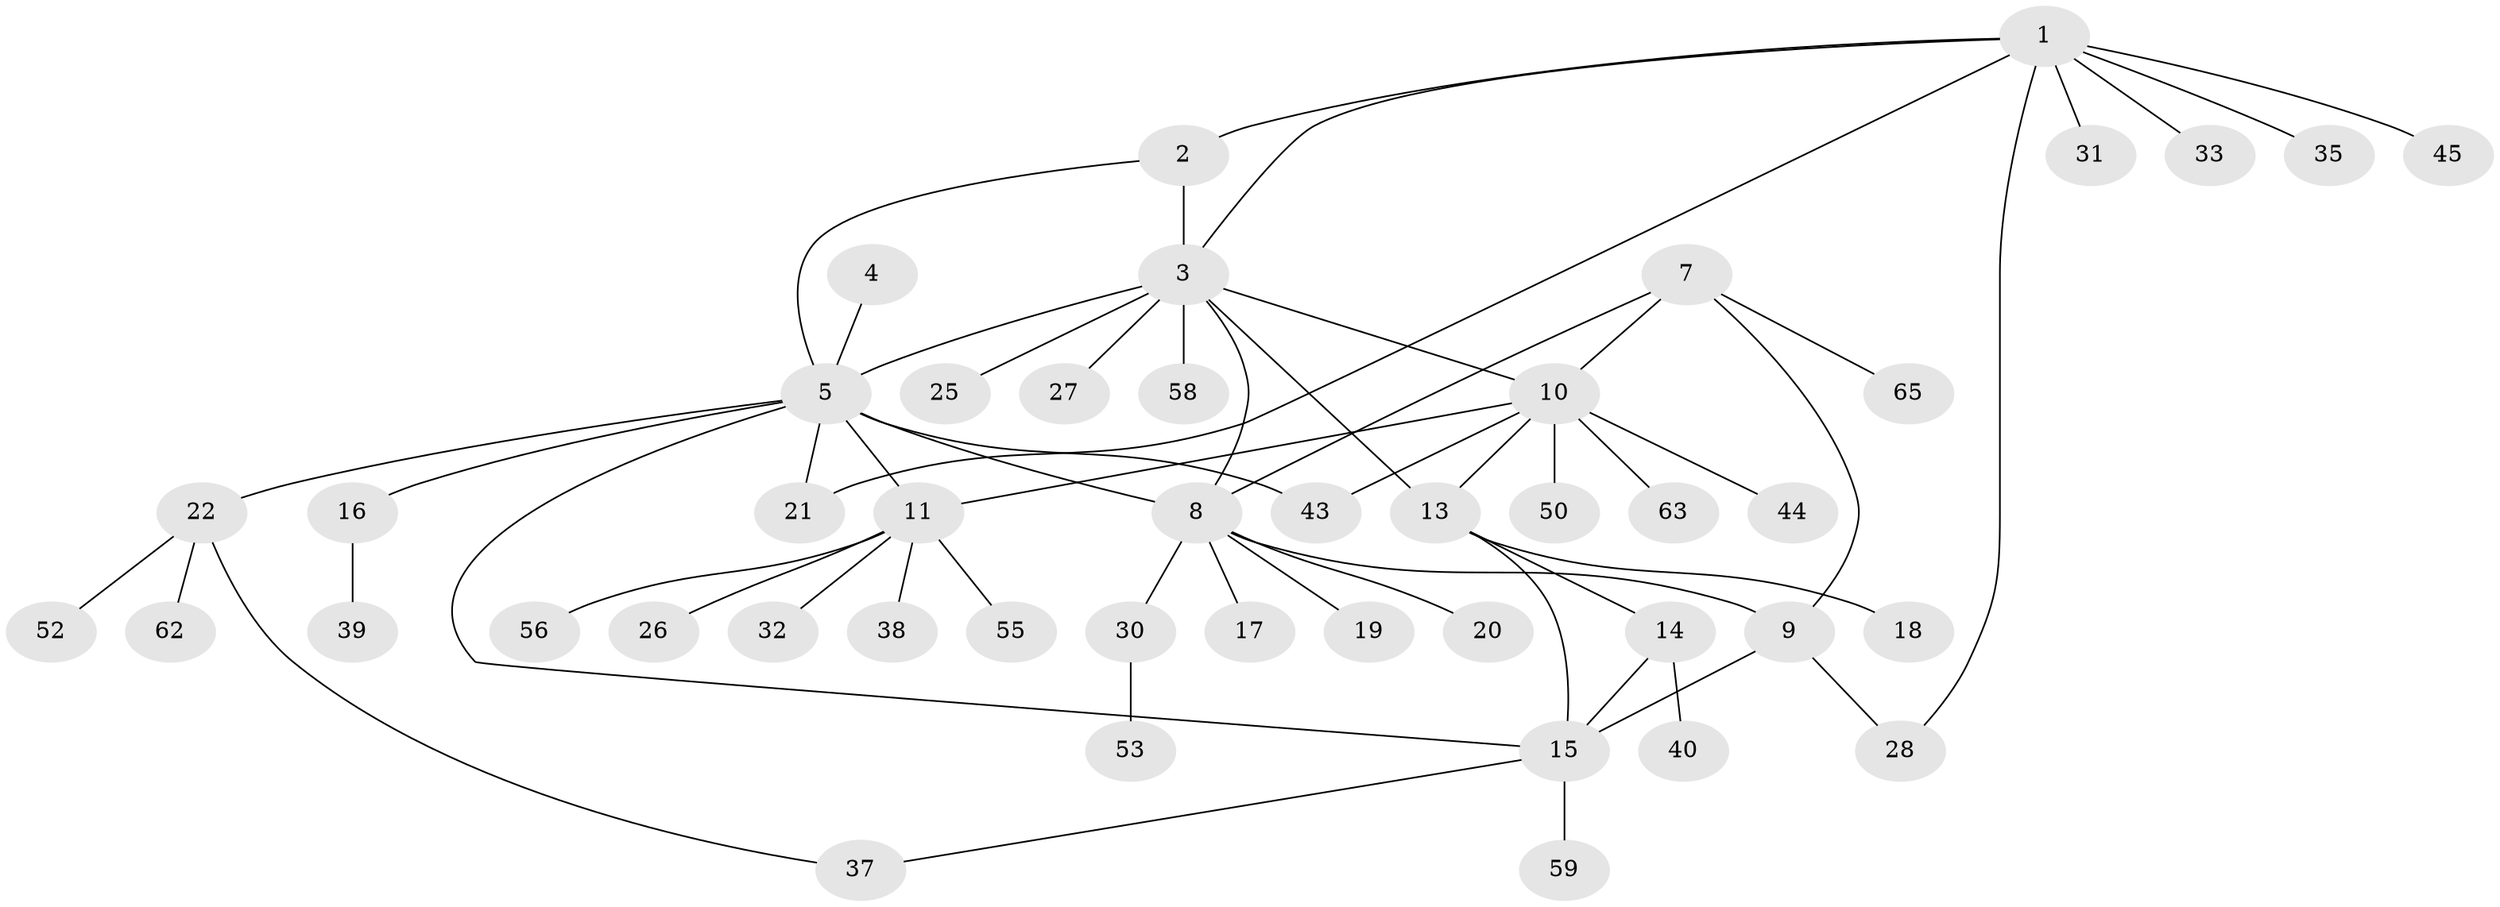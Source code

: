 // original degree distribution, {8: 0.015384615384615385, 3: 0.1076923076923077, 9: 0.03076923076923077, 6: 0.03076923076923077, 7: 0.046153846153846156, 5: 0.06153846153846154, 2: 0.16923076923076924, 1: 0.5230769230769231, 4: 0.015384615384615385}
// Generated by graph-tools (version 1.1) at 2025/42/03/06/25 10:42:15]
// undirected, 46 vertices, 59 edges
graph export_dot {
graph [start="1"]
  node [color=gray90,style=filled];
  1 [super="+29"];
  2;
  3 [super="+54"];
  4 [super="+24"];
  5 [super="+6"];
  7 [super="+36"];
  8 [super="+49"];
  9 [super="+51"];
  10 [super="+41"];
  11 [super="+12"];
  13 [super="+64"];
  14 [super="+23"];
  15 [super="+47"];
  16;
  17;
  18;
  19 [super="+48"];
  20;
  21;
  22 [super="+60"];
  25;
  26;
  27 [super="+61"];
  28 [super="+34"];
  30 [super="+46"];
  31;
  32;
  33;
  35;
  37;
  38;
  39;
  40 [super="+42"];
  43;
  44;
  45;
  50;
  52 [super="+57"];
  53;
  55;
  56;
  58;
  59;
  62;
  63;
  65;
  1 -- 2;
  1 -- 3;
  1 -- 21;
  1 -- 28;
  1 -- 31;
  1 -- 33;
  1 -- 35;
  1 -- 45;
  2 -- 3;
  2 -- 5;
  3 -- 8;
  3 -- 10;
  3 -- 13;
  3 -- 25;
  3 -- 27;
  3 -- 58;
  3 -- 5;
  4 -- 5 [weight=2];
  5 -- 15;
  5 -- 21;
  5 -- 22;
  5 -- 16;
  5 -- 8;
  5 -- 43;
  5 -- 11;
  7 -- 8;
  7 -- 9;
  7 -- 10;
  7 -- 65;
  8 -- 9;
  8 -- 17;
  8 -- 19;
  8 -- 20;
  8 -- 30;
  9 -- 15;
  9 -- 28;
  10 -- 11 [weight=2];
  10 -- 13;
  10 -- 50;
  10 -- 43;
  10 -- 44;
  10 -- 63;
  11 -- 26;
  11 -- 38;
  11 -- 55;
  11 -- 56;
  11 -- 32;
  13 -- 14;
  13 -- 15;
  13 -- 18;
  14 -- 15;
  14 -- 40;
  15 -- 59;
  15 -- 37;
  16 -- 39;
  22 -- 37;
  22 -- 52;
  22 -- 62;
  30 -- 53;
}
